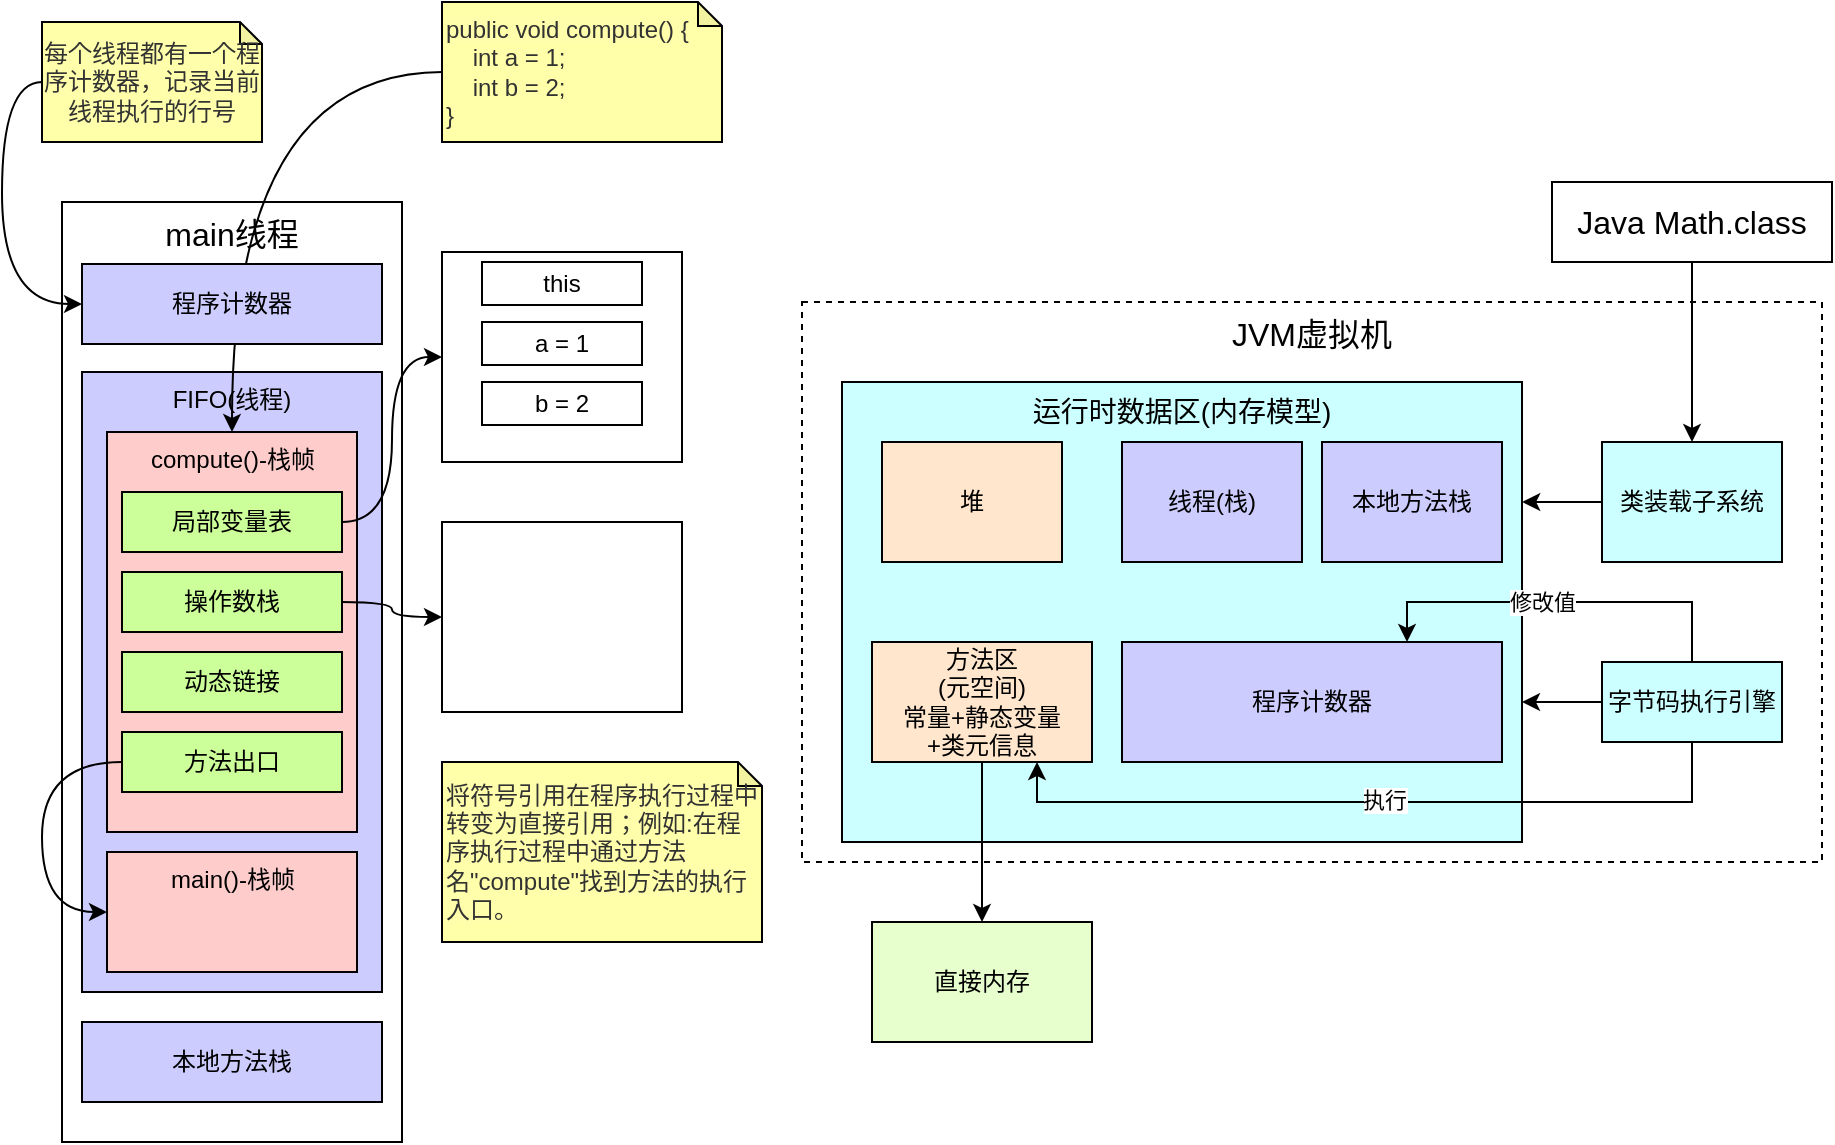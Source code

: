 <mxfile version="13.5.1" type="device"><diagram id="7W89733BmlOGva7Gu8a6" name="JVM内存"><mxGraphModel dx="1130" dy="567" grid="1" gridSize="10" guides="1" tooltips="1" connect="1" arrows="1" fold="1" page="0" pageScale="1" pageWidth="827" pageHeight="1169" math="0" shadow="0"><root><mxCell id="0"/><mxCell id="1" parent="0"/><mxCell id="_wnSdtgjHH8kbe34fLB4-1" value="&lt;font style=&quot;font-size: 16px&quot;&gt;JVM虚拟机&lt;/font&gt;" style="rounded=0;whiteSpace=wrap;html=1;dashed=1;verticalAlign=top;" vertex="1" parent="1"><mxGeometry x="390" y="150" width="510" height="280" as="geometry"/></mxCell><mxCell id="_wnSdtgjHH8kbe34fLB4-2" value="&lt;font style=&quot;font-size: 14px&quot;&gt;运行时数据区(内存模型)&lt;/font&gt;" style="rounded=0;whiteSpace=wrap;html=1;verticalAlign=top;fillColor=#CCFFFF;" vertex="1" parent="1"><mxGeometry x="410" y="190" width="340" height="230" as="geometry"/></mxCell><mxCell id="_wnSdtgjHH8kbe34fLB4-3" value="堆" style="rounded=0;whiteSpace=wrap;html=1;fillColor=#FFE6CC;" vertex="1" parent="1"><mxGeometry x="430" y="220" width="90" height="60" as="geometry"/></mxCell><mxCell id="_wnSdtgjHH8kbe34fLB4-4" value="线程(栈)" style="rounded=0;whiteSpace=wrap;html=1;fillColor=#CCCCFF;" vertex="1" parent="1"><mxGeometry x="550" y="220" width="90" height="60" as="geometry"/></mxCell><mxCell id="_wnSdtgjHH8kbe34fLB4-5" value="本地方法栈" style="rounded=0;whiteSpace=wrap;html=1;fillColor=#CCCCFF;" vertex="1" parent="1"><mxGeometry x="650" y="220" width="90" height="60" as="geometry"/></mxCell><mxCell id="_wnSdtgjHH8kbe34fLB4-52" style="edgeStyle=orthogonalEdgeStyle;rounded=0;orthogonalLoop=1;jettySize=auto;html=1;exitX=0.5;exitY=1;exitDx=0;exitDy=0;entryX=0.5;entryY=0;entryDx=0;entryDy=0;" edge="1" parent="1" source="_wnSdtgjHH8kbe34fLB4-7" target="_wnSdtgjHH8kbe34fLB4-26"><mxGeometry relative="1" as="geometry"/></mxCell><mxCell id="_wnSdtgjHH8kbe34fLB4-7" value="方法区&lt;br&gt;(元空间)&lt;br&gt;常量+静态变量&lt;br&gt;+类元信息" style="rounded=0;whiteSpace=wrap;html=1;fillColor=#FFE6CC;" vertex="1" parent="1"><mxGeometry x="425" y="320" width="110" height="60" as="geometry"/></mxCell><mxCell id="_wnSdtgjHH8kbe34fLB4-8" value="程序计数器" style="rounded=0;whiteSpace=wrap;html=1;fillColor=#CCCCFF;" vertex="1" parent="1"><mxGeometry x="550" y="320" width="190" height="60" as="geometry"/></mxCell><mxCell id="_wnSdtgjHH8kbe34fLB4-21" style="edgeStyle=orthogonalEdgeStyle;rounded=0;orthogonalLoop=1;jettySize=auto;html=1;exitX=0;exitY=0.5;exitDx=0;exitDy=0;entryX=0.706;entryY=0.356;entryDx=0;entryDy=0;entryPerimeter=0;" edge="1" parent="1" source="_wnSdtgjHH8kbe34fLB4-9" target="_wnSdtgjHH8kbe34fLB4-1"><mxGeometry relative="1" as="geometry"/></mxCell><mxCell id="_wnSdtgjHH8kbe34fLB4-9" value="类装载子系统" style="rounded=0;whiteSpace=wrap;html=1;fillColor=#CCFFFF;" vertex="1" parent="1"><mxGeometry x="790" y="220" width="90" height="60" as="geometry"/></mxCell><mxCell id="_wnSdtgjHH8kbe34fLB4-18" style="edgeStyle=orthogonalEdgeStyle;rounded=0;orthogonalLoop=1;jettySize=auto;html=1;exitX=0.5;exitY=0;exitDx=0;exitDy=0;entryX=0.75;entryY=0;entryDx=0;entryDy=0;" edge="1" parent="1" source="_wnSdtgjHH8kbe34fLB4-10" target="_wnSdtgjHH8kbe34fLB4-8"><mxGeometry relative="1" as="geometry"><Array as="points"><mxPoint x="835" y="300"/><mxPoint x="693" y="300"/></Array></mxGeometry></mxCell><mxCell id="_wnSdtgjHH8kbe34fLB4-19" value="修改值" style="edgeLabel;html=1;align=center;verticalAlign=middle;resizable=0;points=[];" vertex="1" connectable="0" parent="_wnSdtgjHH8kbe34fLB4-18"><mxGeometry x="0.091" relative="1" as="geometry"><mxPoint as="offset"/></mxGeometry></mxCell><mxCell id="_wnSdtgjHH8kbe34fLB4-22" style="edgeStyle=orthogonalEdgeStyle;rounded=0;orthogonalLoop=1;jettySize=auto;html=1;exitX=0;exitY=0.5;exitDx=0;exitDy=0;" edge="1" parent="1" source="_wnSdtgjHH8kbe34fLB4-10"><mxGeometry relative="1" as="geometry"><mxPoint x="750" y="350" as="targetPoint"/><Array as="points"><mxPoint x="750" y="350"/></Array></mxGeometry></mxCell><mxCell id="_wnSdtgjHH8kbe34fLB4-24" style="edgeStyle=orthogonalEdgeStyle;rounded=0;orthogonalLoop=1;jettySize=auto;html=1;exitX=0.5;exitY=1;exitDx=0;exitDy=0;entryX=0.75;entryY=1;entryDx=0;entryDy=0;" edge="1" parent="1" source="_wnSdtgjHH8kbe34fLB4-10" target="_wnSdtgjHH8kbe34fLB4-7"><mxGeometry relative="1" as="geometry"/></mxCell><mxCell id="_wnSdtgjHH8kbe34fLB4-25" value="执行" style="edgeLabel;html=1;align=center;verticalAlign=middle;resizable=0;points=[];" vertex="1" connectable="0" parent="_wnSdtgjHH8kbe34fLB4-24"><mxGeometry x="-0.024" y="-1" relative="1" as="geometry"><mxPoint as="offset"/></mxGeometry></mxCell><mxCell id="_wnSdtgjHH8kbe34fLB4-10" value="字节码执行引擎" style="rounded=0;whiteSpace=wrap;html=1;fillColor=#CCFFFF;" vertex="1" parent="1"><mxGeometry x="790" y="330" width="90" height="40" as="geometry"/></mxCell><mxCell id="_wnSdtgjHH8kbe34fLB4-13" style="edgeStyle=orthogonalEdgeStyle;rounded=0;orthogonalLoop=1;jettySize=auto;html=1;exitX=0.5;exitY=1;exitDx=0;exitDy=0;entryX=0.5;entryY=0;entryDx=0;entryDy=0;" edge="1" parent="1" source="_wnSdtgjHH8kbe34fLB4-11" target="_wnSdtgjHH8kbe34fLB4-9"><mxGeometry relative="1" as="geometry"/></mxCell><mxCell id="_wnSdtgjHH8kbe34fLB4-11" value="&lt;font style=&quot;font-size: 16px&quot;&gt;Java Math.class&lt;/font&gt;" style="rounded=0;whiteSpace=wrap;html=1;fillColor=#FFFFFF;" vertex="1" parent="1"><mxGeometry x="765" y="90" width="140" height="40" as="geometry"/></mxCell><mxCell id="_wnSdtgjHH8kbe34fLB4-26" value="直接内存" style="rounded=0;whiteSpace=wrap;html=1;fillColor=#E6FFCC;" vertex="1" parent="1"><mxGeometry x="425" y="460" width="110" height="60" as="geometry"/></mxCell><mxCell id="_wnSdtgjHH8kbe34fLB4-27" value="&lt;font style=&quot;font-size: 16px&quot;&gt;main线程&lt;/font&gt;" style="rounded=0;whiteSpace=wrap;html=1;fillColor=#FFFFFF;verticalAlign=top;" vertex="1" parent="1"><mxGeometry x="20" y="100" width="170" height="470" as="geometry"/></mxCell><mxCell id="_wnSdtgjHH8kbe34fLB4-28" value="本地方法栈" style="rounded=0;whiteSpace=wrap;html=1;fillColor=#CCCCFF;" vertex="1" parent="1"><mxGeometry x="30" y="510" width="150" height="40" as="geometry"/></mxCell><mxCell id="_wnSdtgjHH8kbe34fLB4-29" value="FIFO(线程)" style="rounded=0;whiteSpace=wrap;html=1;verticalAlign=top;fillColor=#CCCCFF;" vertex="1" parent="1"><mxGeometry x="30" y="185" width="150" height="310" as="geometry"/></mxCell><mxCell id="_wnSdtgjHH8kbe34fLB4-30" value="main()-栈帧" style="rounded=0;whiteSpace=wrap;html=1;fillColor=#FFCCCC;verticalAlign=top;" vertex="1" parent="1"><mxGeometry x="42.5" y="425" width="125" height="60" as="geometry"/></mxCell><mxCell id="_wnSdtgjHH8kbe34fLB4-31" value="compute()-栈帧" style="rounded=0;whiteSpace=wrap;html=1;fillColor=#FFCCCC;verticalAlign=top;" vertex="1" parent="1"><mxGeometry x="42.5" y="215" width="125" height="200" as="geometry"/></mxCell><mxCell id="_wnSdtgjHH8kbe34fLB4-48" style="edgeStyle=orthogonalEdgeStyle;curved=1;rounded=0;orthogonalLoop=1;jettySize=auto;html=1;exitX=1;exitY=0.5;exitDx=0;exitDy=0;entryX=0;entryY=0.5;entryDx=0;entryDy=0;" edge="1" parent="1" source="_wnSdtgjHH8kbe34fLB4-32" target="_wnSdtgjHH8kbe34fLB4-43"><mxGeometry relative="1" as="geometry"/></mxCell><mxCell id="_wnSdtgjHH8kbe34fLB4-32" value="局部变量表" style="rounded=0;whiteSpace=wrap;html=1;fillColor=#CCFF99;" vertex="1" parent="1"><mxGeometry x="50" y="245" width="110" height="30" as="geometry"/></mxCell><mxCell id="_wnSdtgjHH8kbe34fLB4-49" style="edgeStyle=orthogonalEdgeStyle;curved=1;rounded=0;orthogonalLoop=1;jettySize=auto;html=1;exitX=1;exitY=0.5;exitDx=0;exitDy=0;entryX=0;entryY=0.5;entryDx=0;entryDy=0;" edge="1" parent="1" source="_wnSdtgjHH8kbe34fLB4-33" target="_wnSdtgjHH8kbe34fLB4-47"><mxGeometry relative="1" as="geometry"/></mxCell><mxCell id="_wnSdtgjHH8kbe34fLB4-33" value="操作数栈" style="rounded=0;whiteSpace=wrap;html=1;fillColor=#CCFF99;" vertex="1" parent="1"><mxGeometry x="50" y="285" width="110" height="30" as="geometry"/></mxCell><mxCell id="_wnSdtgjHH8kbe34fLB4-34" value="动态链接" style="rounded=0;whiteSpace=wrap;html=1;fillColor=#CCFF99;" vertex="1" parent="1"><mxGeometry x="50" y="325" width="110" height="30" as="geometry"/></mxCell><mxCell id="_wnSdtgjHH8kbe34fLB4-38" style="edgeStyle=orthogonalEdgeStyle;curved=1;rounded=0;orthogonalLoop=1;jettySize=auto;html=1;exitX=0;exitY=0.5;exitDx=0;exitDy=0;entryX=0;entryY=0.5;entryDx=0;entryDy=0;" edge="1" parent="1" source="_wnSdtgjHH8kbe34fLB4-35" target="_wnSdtgjHH8kbe34fLB4-30"><mxGeometry relative="1" as="geometry"><Array as="points"><mxPoint x="10" y="380"/><mxPoint x="10" y="455"/></Array></mxGeometry></mxCell><mxCell id="_wnSdtgjHH8kbe34fLB4-35" value="方法出口" style="rounded=0;whiteSpace=wrap;html=1;fillColor=#CCFF99;" vertex="1" parent="1"><mxGeometry x="50" y="365" width="110" height="30" as="geometry"/></mxCell><mxCell id="_wnSdtgjHH8kbe34fLB4-40" style="edgeStyle=orthogonalEdgeStyle;curved=1;rounded=0;orthogonalLoop=1;jettySize=auto;html=1;exitX=0;exitY=0.5;exitDx=0;exitDy=0;exitPerimeter=0;entryX=0;entryY=0.5;entryDx=0;entryDy=0;" edge="1" parent="1" source="_wnSdtgjHH8kbe34fLB4-39" target="_wnSdtgjHH8kbe34fLB4-37"><mxGeometry relative="1" as="geometry"/></mxCell><mxCell id="_wnSdtgjHH8kbe34fLB4-39" value="&lt;span style=&quot;color: rgb(50 , 50 , 50) ; text-align: left ; background-color: rgba(255 , 255 , 255 , 0.01)&quot;&gt;&lt;font style=&quot;font-size: 12px&quot;&gt;每个线程都有一个程序计数器，记录当前线程执行的行号&lt;/font&gt;&lt;/span&gt;" style="shape=note;whiteSpace=wrap;html=1;backgroundOutline=1;darkOpacity=0.05;size=11;fillColor=#FFFFaa;" vertex="1" parent="1"><mxGeometry x="10" y="10" width="110" height="60" as="geometry"/></mxCell><mxCell id="_wnSdtgjHH8kbe34fLB4-42" style="edgeStyle=orthogonalEdgeStyle;curved=1;rounded=0;orthogonalLoop=1;jettySize=auto;html=1;exitX=0;exitY=0.5;exitDx=0;exitDy=0;exitPerimeter=0;entryX=0.5;entryY=0;entryDx=0;entryDy=0;" edge="1" parent="1" target="_wnSdtgjHH8kbe34fLB4-31"><mxGeometry relative="1" as="geometry"><mxPoint x="210" y="35" as="sourcePoint"/></mxGeometry></mxCell><mxCell id="_wnSdtgjHH8kbe34fLB4-41" value="&lt;span style=&quot;color: rgb(50 , 50 , 50) ; background-color: rgba(255 , 255 , 255 , 0.01)&quot;&gt;&lt;font style=&quot;font-size: 12px&quot;&gt;public void compute() {&lt;/font&gt;&lt;/span&gt;&lt;div style=&quot;resize: none ; outline: 0px ; color: rgb(50 , 50 , 50)&quot;&gt;&lt;font style=&quot;font-size: 12px&quot;&gt;&amp;nbsp; &amp;nbsp; int a = 1;&lt;/font&gt;&lt;/div&gt;&lt;div style=&quot;resize: none ; outline: 0px ; color: rgb(50 , 50 , 50)&quot;&gt;&lt;font style=&quot;font-size: 12px&quot;&gt;&amp;nbsp; &amp;nbsp; int b = 2;&lt;/font&gt;&lt;/div&gt;&lt;div style=&quot;resize: none ; outline: 0px ; color: rgb(50 , 50 , 50)&quot;&gt;&lt;font style=&quot;font-size: 12px&quot;&gt;}&lt;/font&gt;&lt;/div&gt;" style="shape=note;whiteSpace=wrap;html=1;backgroundOutline=1;darkOpacity=0.05;size=12;fillColor=#FFFFaa;align=left;" vertex="1" parent="1"><mxGeometry x="210" width="140" height="70" as="geometry"/></mxCell><mxCell id="_wnSdtgjHH8kbe34fLB4-37" value="程序计数器" style="rounded=0;whiteSpace=wrap;html=1;fillColor=#CCCCFF;" vertex="1" parent="1"><mxGeometry x="30" y="131" width="150" height="40" as="geometry"/></mxCell><mxCell id="_wnSdtgjHH8kbe34fLB4-43" value="" style="rounded=0;whiteSpace=wrap;html=1;align=left;fillColor=#FFFFFF;" vertex="1" parent="1"><mxGeometry x="210" y="125" width="120" height="105" as="geometry"/></mxCell><mxCell id="_wnSdtgjHH8kbe34fLB4-44" value="this" style="rounded=0;whiteSpace=wrap;html=1;fillColor=#FFFFFF;align=center;" vertex="1" parent="1"><mxGeometry x="230" y="130" width="80" height="21.5" as="geometry"/></mxCell><mxCell id="_wnSdtgjHH8kbe34fLB4-45" value="a = 1" style="rounded=0;whiteSpace=wrap;html=1;fillColor=#FFFFFF;align=center;" vertex="1" parent="1"><mxGeometry x="230" y="160" width="80" height="21.5" as="geometry"/></mxCell><mxCell id="_wnSdtgjHH8kbe34fLB4-46" value="b = 2" style="rounded=0;whiteSpace=wrap;html=1;fillColor=#FFFFFF;align=center;" vertex="1" parent="1"><mxGeometry x="230" y="190" width="80" height="21.5" as="geometry"/></mxCell><mxCell id="_wnSdtgjHH8kbe34fLB4-47" value="" style="rounded=0;whiteSpace=wrap;html=1;align=left;fillColor=#FFFFFF;" vertex="1" parent="1"><mxGeometry x="210" y="260" width="120" height="95" as="geometry"/></mxCell><mxCell id="_wnSdtgjHH8kbe34fLB4-50" value="&lt;span style=&quot;color: rgb(50 , 50 , 50) ; background-color: rgba(255 , 255 , 255 , 0.01)&quot;&gt;&lt;font style=&quot;font-size: 12px&quot;&gt;将符号引用在程序执行过程中转变为直接引用；例如:在程序执行过程中通过方法名&quot;compute&quot;找到方法的执行入口。&lt;/font&gt;&lt;/span&gt;" style="shape=note;whiteSpace=wrap;html=1;backgroundOutline=1;darkOpacity=0.05;size=12;fillColor=#FFFFaa;align=left;" vertex="1" parent="1"><mxGeometry x="210" y="380" width="160" height="90" as="geometry"/></mxCell></root></mxGraphModel></diagram></mxfile>